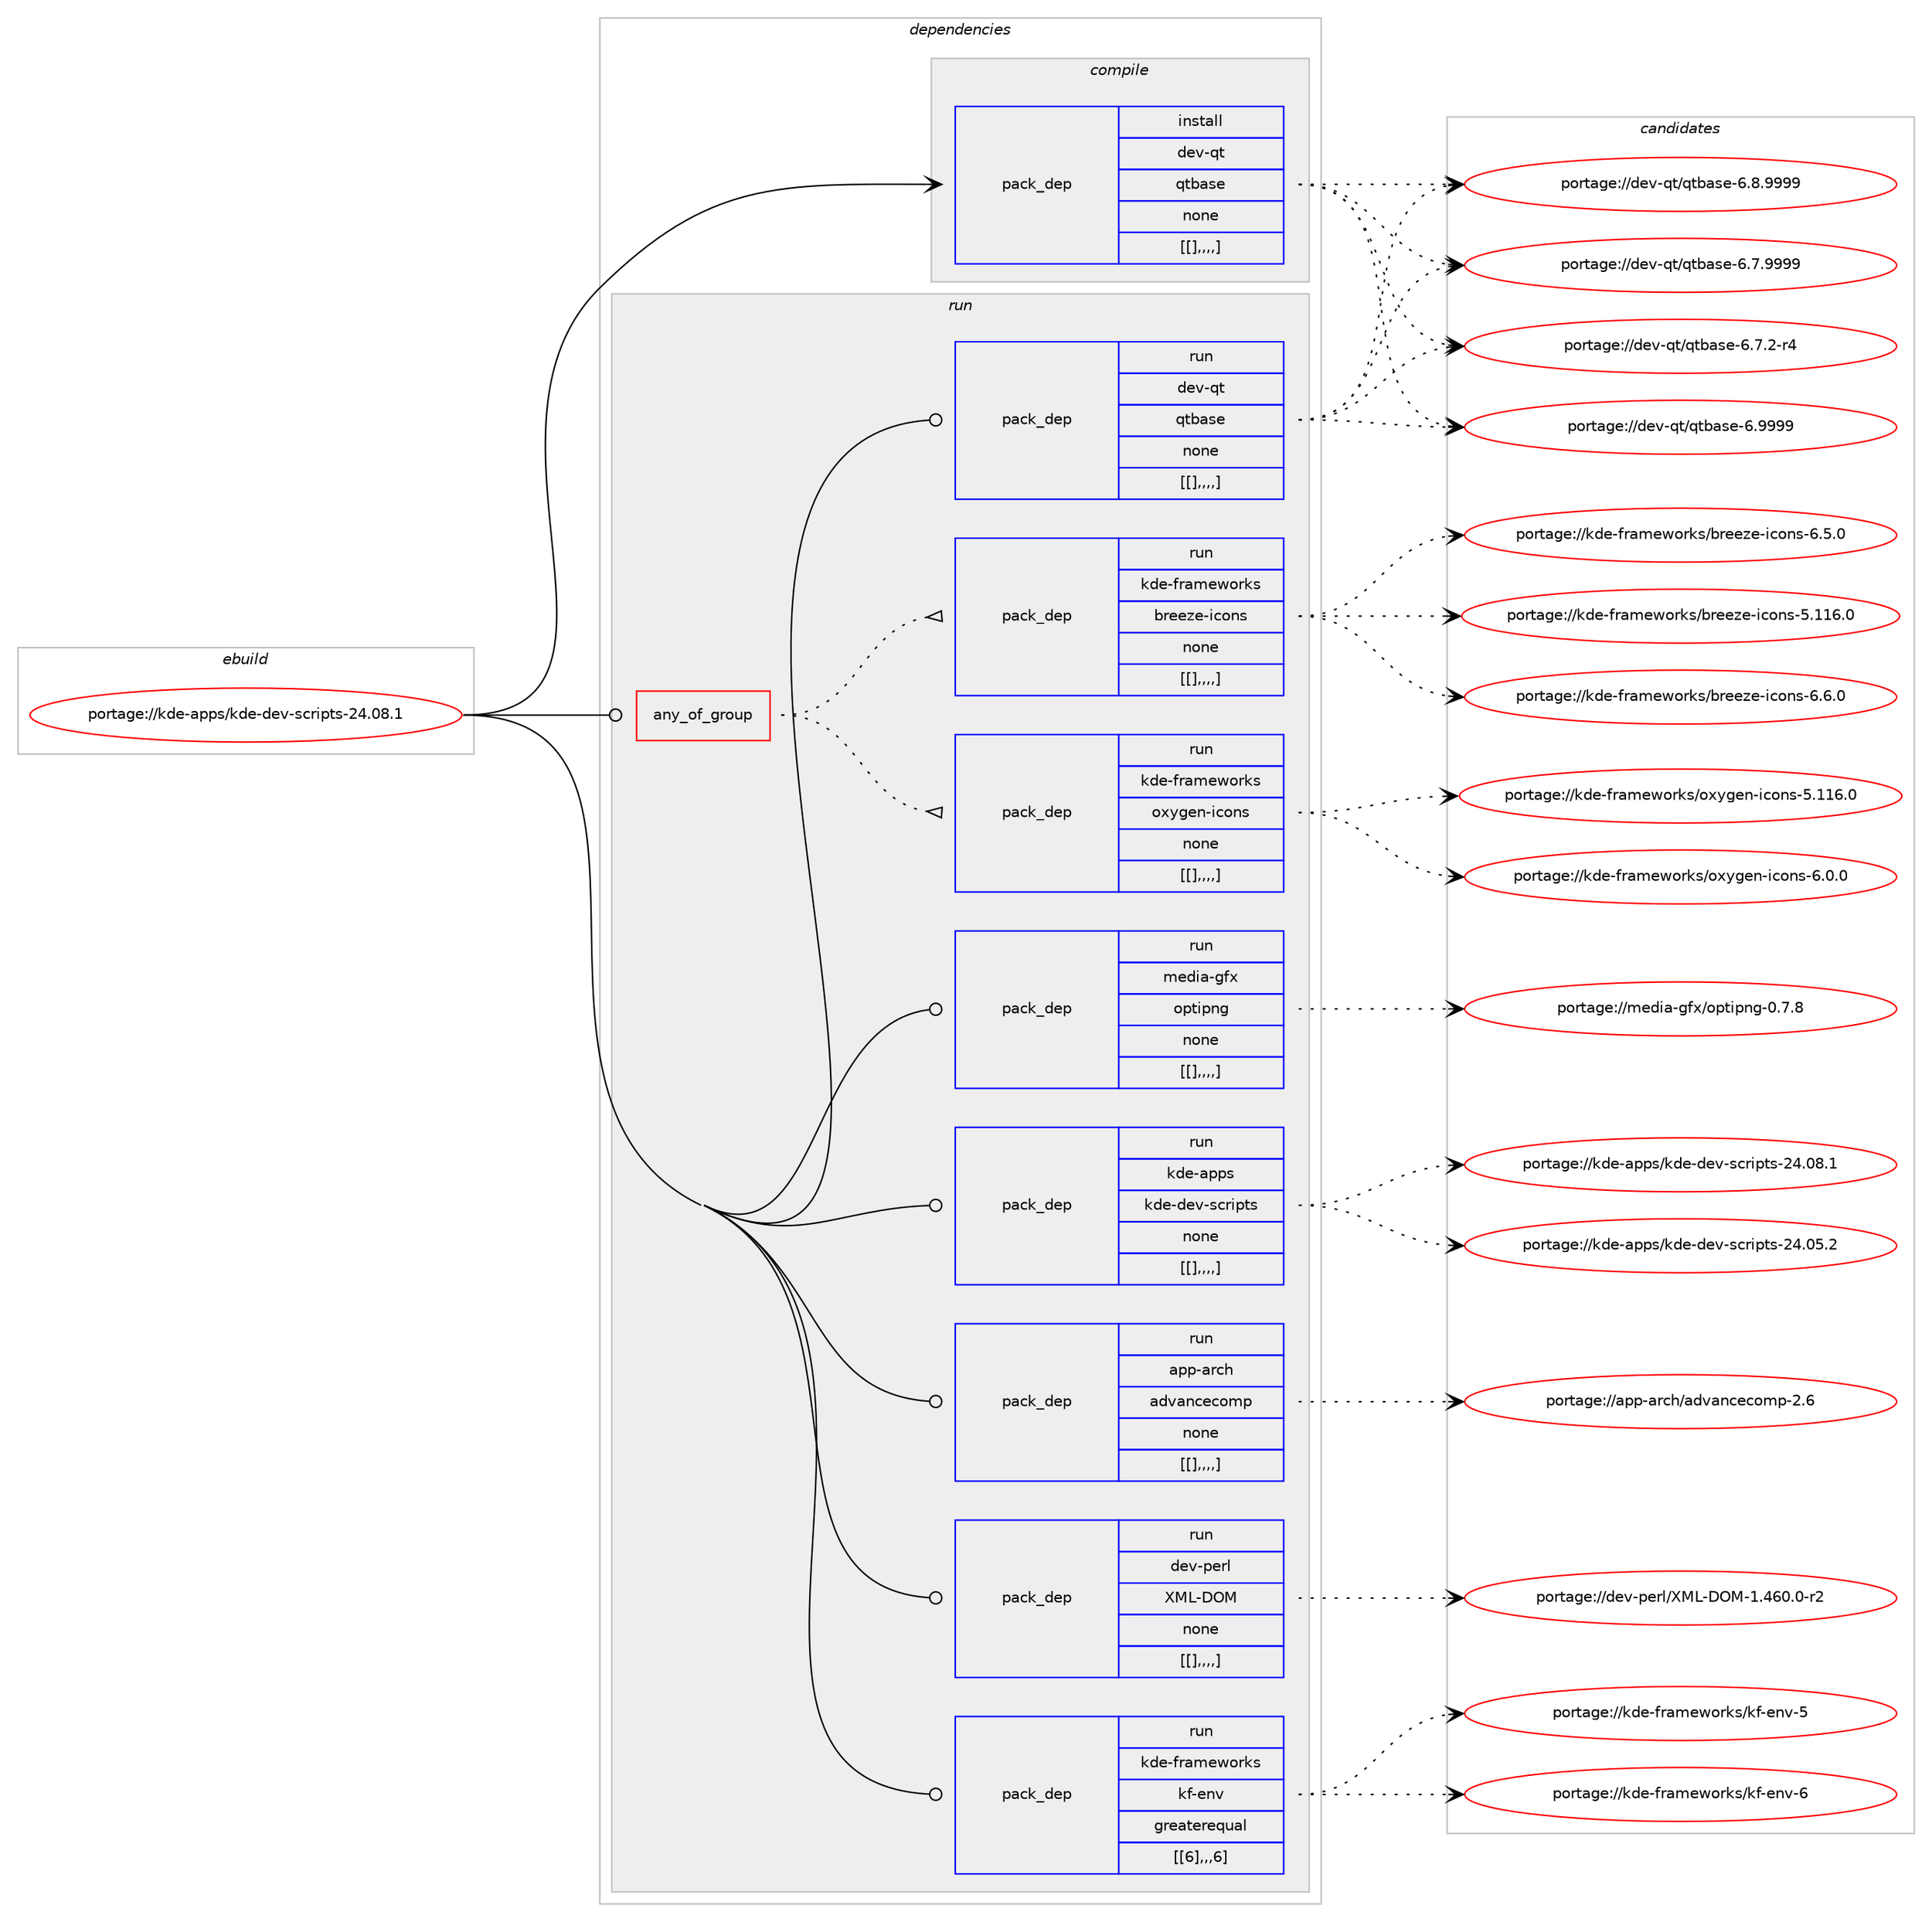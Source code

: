 digraph prolog {

# *************
# Graph options
# *************

newrank=true;
concentrate=true;
compound=true;
graph [rankdir=LR,fontname=Helvetica,fontsize=10,ranksep=1.5];#, ranksep=2.5, nodesep=0.2];
edge  [arrowhead=vee];
node  [fontname=Helvetica,fontsize=10];

# **********
# The ebuild
# **********

subgraph cluster_leftcol {
color=gray;
label=<<i>ebuild</i>>;
id [label="portage://kde-apps/kde-dev-scripts-24.08.1", color=red, width=4, href="../kde-apps/kde-dev-scripts-24.08.1.svg"];
}

# ****************
# The dependencies
# ****************

subgraph cluster_midcol {
color=gray;
label=<<i>dependencies</i>>;
subgraph cluster_compile {
fillcolor="#eeeeee";
style=filled;
label=<<i>compile</i>>;
subgraph pack186151 {
dependency256899 [label=<<TABLE BORDER="0" CELLBORDER="1" CELLSPACING="0" CELLPADDING="4" WIDTH="220"><TR><TD ROWSPAN="6" CELLPADDING="30">pack_dep</TD></TR><TR><TD WIDTH="110">install</TD></TR><TR><TD>dev-qt</TD></TR><TR><TD>qtbase</TD></TR><TR><TD>none</TD></TR><TR><TD>[[],,,,]</TD></TR></TABLE>>, shape=none, color=blue];
}
id:e -> dependency256899:w [weight=20,style="solid",arrowhead="vee"];
}
subgraph cluster_compileandrun {
fillcolor="#eeeeee";
style=filled;
label=<<i>compile and run</i>>;
}
subgraph cluster_run {
fillcolor="#eeeeee";
style=filled;
label=<<i>run</i>>;
subgraph any1592 {
dependency256900 [label=<<TABLE BORDER="0" CELLBORDER="1" CELLSPACING="0" CELLPADDING="4"><TR><TD CELLPADDING="10">any_of_group</TD></TR></TABLE>>, shape=none, color=red];subgraph pack186152 {
dependency256901 [label=<<TABLE BORDER="0" CELLBORDER="1" CELLSPACING="0" CELLPADDING="4" WIDTH="220"><TR><TD ROWSPAN="6" CELLPADDING="30">pack_dep</TD></TR><TR><TD WIDTH="110">run</TD></TR><TR><TD>kde-frameworks</TD></TR><TR><TD>breeze-icons</TD></TR><TR><TD>none</TD></TR><TR><TD>[[],,,,]</TD></TR></TABLE>>, shape=none, color=blue];
}
dependency256900:e -> dependency256901:w [weight=20,style="dotted",arrowhead="oinv"];
subgraph pack186153 {
dependency256902 [label=<<TABLE BORDER="0" CELLBORDER="1" CELLSPACING="0" CELLPADDING="4" WIDTH="220"><TR><TD ROWSPAN="6" CELLPADDING="30">pack_dep</TD></TR><TR><TD WIDTH="110">run</TD></TR><TR><TD>kde-frameworks</TD></TR><TR><TD>oxygen-icons</TD></TR><TR><TD>none</TD></TR><TR><TD>[[],,,,]</TD></TR></TABLE>>, shape=none, color=blue];
}
dependency256900:e -> dependency256902:w [weight=20,style="dotted",arrowhead="oinv"];
}
id:e -> dependency256900:w [weight=20,style="solid",arrowhead="odot"];
subgraph pack186154 {
dependency256903 [label=<<TABLE BORDER="0" CELLBORDER="1" CELLSPACING="0" CELLPADDING="4" WIDTH="220"><TR><TD ROWSPAN="6" CELLPADDING="30">pack_dep</TD></TR><TR><TD WIDTH="110">run</TD></TR><TR><TD>app-arch</TD></TR><TR><TD>advancecomp</TD></TR><TR><TD>none</TD></TR><TR><TD>[[],,,,]</TD></TR></TABLE>>, shape=none, color=blue];
}
id:e -> dependency256903:w [weight=20,style="solid",arrowhead="odot"];
subgraph pack186155 {
dependency256904 [label=<<TABLE BORDER="0" CELLBORDER="1" CELLSPACING="0" CELLPADDING="4" WIDTH="220"><TR><TD ROWSPAN="6" CELLPADDING="30">pack_dep</TD></TR><TR><TD WIDTH="110">run</TD></TR><TR><TD>dev-perl</TD></TR><TR><TD>XML-DOM</TD></TR><TR><TD>none</TD></TR><TR><TD>[[],,,,]</TD></TR></TABLE>>, shape=none, color=blue];
}
id:e -> dependency256904:w [weight=20,style="solid",arrowhead="odot"];
subgraph pack186156 {
dependency256905 [label=<<TABLE BORDER="0" CELLBORDER="1" CELLSPACING="0" CELLPADDING="4" WIDTH="220"><TR><TD ROWSPAN="6" CELLPADDING="30">pack_dep</TD></TR><TR><TD WIDTH="110">run</TD></TR><TR><TD>dev-qt</TD></TR><TR><TD>qtbase</TD></TR><TR><TD>none</TD></TR><TR><TD>[[],,,,]</TD></TR></TABLE>>, shape=none, color=blue];
}
id:e -> dependency256905:w [weight=20,style="solid",arrowhead="odot"];
subgraph pack186157 {
dependency256906 [label=<<TABLE BORDER="0" CELLBORDER="1" CELLSPACING="0" CELLPADDING="4" WIDTH="220"><TR><TD ROWSPAN="6" CELLPADDING="30">pack_dep</TD></TR><TR><TD WIDTH="110">run</TD></TR><TR><TD>kde-frameworks</TD></TR><TR><TD>kf-env</TD></TR><TR><TD>greaterequal</TD></TR><TR><TD>[[6],,,6]</TD></TR></TABLE>>, shape=none, color=blue];
}
id:e -> dependency256906:w [weight=20,style="solid",arrowhead="odot"];
subgraph pack186158 {
dependency256907 [label=<<TABLE BORDER="0" CELLBORDER="1" CELLSPACING="0" CELLPADDING="4" WIDTH="220"><TR><TD ROWSPAN="6" CELLPADDING="30">pack_dep</TD></TR><TR><TD WIDTH="110">run</TD></TR><TR><TD>media-gfx</TD></TR><TR><TD>optipng</TD></TR><TR><TD>none</TD></TR><TR><TD>[[],,,,]</TD></TR></TABLE>>, shape=none, color=blue];
}
id:e -> dependency256907:w [weight=20,style="solid",arrowhead="odot"];
subgraph pack186159 {
dependency256908 [label=<<TABLE BORDER="0" CELLBORDER="1" CELLSPACING="0" CELLPADDING="4" WIDTH="220"><TR><TD ROWSPAN="6" CELLPADDING="30">pack_dep</TD></TR><TR><TD WIDTH="110">run</TD></TR><TR><TD>kde-apps</TD></TR><TR><TD>kde-dev-scripts</TD></TR><TR><TD>none</TD></TR><TR><TD>[[],,,,]</TD></TR></TABLE>>, shape=none, color=blue];
}
id:e -> dependency256908:w [weight=20,style="solid",arrowhead="odot"];
}
}

# **************
# The candidates
# **************

subgraph cluster_choices {
rank=same;
color=gray;
label=<<i>candidates</i>>;

subgraph choice186151 {
color=black;
nodesep=1;
choice1001011184511311647113116989711510145544657575757 [label="portage://dev-qt/qtbase-6.9999", color=red, width=4,href="../dev-qt/qtbase-6.9999.svg"];
choice10010111845113116471131169897115101455446564657575757 [label="portage://dev-qt/qtbase-6.8.9999", color=red, width=4,href="../dev-qt/qtbase-6.8.9999.svg"];
choice10010111845113116471131169897115101455446554657575757 [label="portage://dev-qt/qtbase-6.7.9999", color=red, width=4,href="../dev-qt/qtbase-6.7.9999.svg"];
choice100101118451131164711311698971151014554465546504511452 [label="portage://dev-qt/qtbase-6.7.2-r4", color=red, width=4,href="../dev-qt/qtbase-6.7.2-r4.svg"];
dependency256899:e -> choice1001011184511311647113116989711510145544657575757:w [style=dotted,weight="100"];
dependency256899:e -> choice10010111845113116471131169897115101455446564657575757:w [style=dotted,weight="100"];
dependency256899:e -> choice10010111845113116471131169897115101455446554657575757:w [style=dotted,weight="100"];
dependency256899:e -> choice100101118451131164711311698971151014554465546504511452:w [style=dotted,weight="100"];
}
subgraph choice186152 {
color=black;
nodesep=1;
choice107100101451021149710910111911111410711547981141011011221014510599111110115455446544648 [label="portage://kde-frameworks/breeze-icons-6.6.0", color=red, width=4,href="../kde-frameworks/breeze-icons-6.6.0.svg"];
choice107100101451021149710910111911111410711547981141011011221014510599111110115455446534648 [label="portage://kde-frameworks/breeze-icons-6.5.0", color=red, width=4,href="../kde-frameworks/breeze-icons-6.5.0.svg"];
choice1071001014510211497109101119111114107115479811410110112210145105991111101154553464949544648 [label="portage://kde-frameworks/breeze-icons-5.116.0", color=red, width=4,href="../kde-frameworks/breeze-icons-5.116.0.svg"];
dependency256901:e -> choice107100101451021149710910111911111410711547981141011011221014510599111110115455446544648:w [style=dotted,weight="100"];
dependency256901:e -> choice107100101451021149710910111911111410711547981141011011221014510599111110115455446534648:w [style=dotted,weight="100"];
dependency256901:e -> choice1071001014510211497109101119111114107115479811410110112210145105991111101154553464949544648:w [style=dotted,weight="100"];
}
subgraph choice186153 {
color=black;
nodesep=1;
choice1071001014510211497109101119111114107115471111201211031011104510599111110115455446484648 [label="portage://kde-frameworks/oxygen-icons-6.0.0", color=red, width=4,href="../kde-frameworks/oxygen-icons-6.0.0.svg"];
choice10710010145102114971091011191111141071154711112012110310111045105991111101154553464949544648 [label="portage://kde-frameworks/oxygen-icons-5.116.0", color=red, width=4,href="../kde-frameworks/oxygen-icons-5.116.0.svg"];
dependency256902:e -> choice1071001014510211497109101119111114107115471111201211031011104510599111110115455446484648:w [style=dotted,weight="100"];
dependency256902:e -> choice10710010145102114971091011191111141071154711112012110310111045105991111101154553464949544648:w [style=dotted,weight="100"];
}
subgraph choice186154 {
color=black;
nodesep=1;
choice97112112459711499104479710011897110991019911110911245504654 [label="portage://app-arch/advancecomp-2.6", color=red, width=4,href="../app-arch/advancecomp-2.6.svg"];
dependency256903:e -> choice97112112459711499104479710011897110991019911110911245504654:w [style=dotted,weight="100"];
}
subgraph choice186155 {
color=black;
nodesep=1;
choice10010111845112101114108478877764568797745494652544846484511450 [label="portage://dev-perl/XML-DOM-1.460.0-r2", color=red, width=4,href="../dev-perl/XML-DOM-1.460.0-r2.svg"];
dependency256904:e -> choice10010111845112101114108478877764568797745494652544846484511450:w [style=dotted,weight="100"];
}
subgraph choice186156 {
color=black;
nodesep=1;
choice1001011184511311647113116989711510145544657575757 [label="portage://dev-qt/qtbase-6.9999", color=red, width=4,href="../dev-qt/qtbase-6.9999.svg"];
choice10010111845113116471131169897115101455446564657575757 [label="portage://dev-qt/qtbase-6.8.9999", color=red, width=4,href="../dev-qt/qtbase-6.8.9999.svg"];
choice10010111845113116471131169897115101455446554657575757 [label="portage://dev-qt/qtbase-6.7.9999", color=red, width=4,href="../dev-qt/qtbase-6.7.9999.svg"];
choice100101118451131164711311698971151014554465546504511452 [label="portage://dev-qt/qtbase-6.7.2-r4", color=red, width=4,href="../dev-qt/qtbase-6.7.2-r4.svg"];
dependency256905:e -> choice1001011184511311647113116989711510145544657575757:w [style=dotted,weight="100"];
dependency256905:e -> choice10010111845113116471131169897115101455446564657575757:w [style=dotted,weight="100"];
dependency256905:e -> choice10010111845113116471131169897115101455446554657575757:w [style=dotted,weight="100"];
dependency256905:e -> choice100101118451131164711311698971151014554465546504511452:w [style=dotted,weight="100"];
}
subgraph choice186157 {
color=black;
nodesep=1;
choice107100101451021149710910111911111410711547107102451011101184554 [label="portage://kde-frameworks/kf-env-6", color=red, width=4,href="../kde-frameworks/kf-env-6.svg"];
choice107100101451021149710910111911111410711547107102451011101184553 [label="portage://kde-frameworks/kf-env-5", color=red, width=4,href="../kde-frameworks/kf-env-5.svg"];
dependency256906:e -> choice107100101451021149710910111911111410711547107102451011101184554:w [style=dotted,weight="100"];
dependency256906:e -> choice107100101451021149710910111911111410711547107102451011101184553:w [style=dotted,weight="100"];
}
subgraph choice186158 {
color=black;
nodesep=1;
choice109101100105974510310212047111112116105112110103454846554656 [label="portage://media-gfx/optipng-0.7.8", color=red, width=4,href="../media-gfx/optipng-0.7.8.svg"];
dependency256907:e -> choice109101100105974510310212047111112116105112110103454846554656:w [style=dotted,weight="100"];
}
subgraph choice186159 {
color=black;
nodesep=1;
choice1071001014597112112115471071001014510010111845115991141051121161154550524648564649 [label="portage://kde-apps/kde-dev-scripts-24.08.1", color=red, width=4,href="../kde-apps/kde-dev-scripts-24.08.1.svg"];
choice1071001014597112112115471071001014510010111845115991141051121161154550524648534650 [label="portage://kde-apps/kde-dev-scripts-24.05.2", color=red, width=4,href="../kde-apps/kde-dev-scripts-24.05.2.svg"];
dependency256908:e -> choice1071001014597112112115471071001014510010111845115991141051121161154550524648564649:w [style=dotted,weight="100"];
dependency256908:e -> choice1071001014597112112115471071001014510010111845115991141051121161154550524648534650:w [style=dotted,weight="100"];
}
}

}
